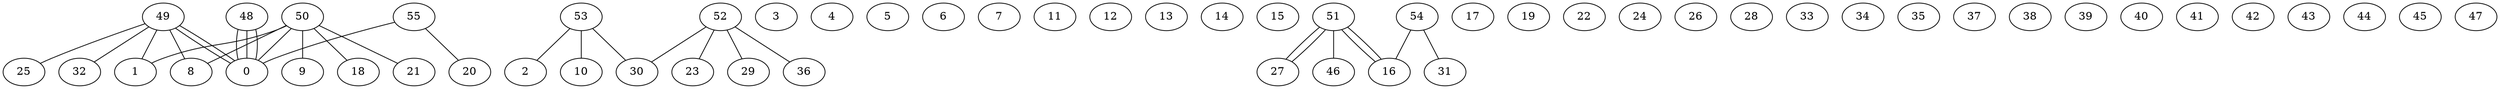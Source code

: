 graph G {
0;
1;
2;
3;
4;
5;
6;
7;
8;
9;
10;
11;
12;
13;
14;
15;
16;
17;
18;
19;
20;
21;
22;
23;
24;
25;
26;
27;
28;
29;
30;
31;
32;
33;
34;
35;
36;
37;
38;
39;
40;
41;
42;
43;
44;
45;
46;
47;
48;
49;
50;
51;
52;
53;
54;
55;
55--0 ;
55--20 ;
54--16 ;
54--31 ;
53--10 ;
53--30 ;
53--2 ;
52--30 ;
52--23 ;
52--29 ;
52--36 ;
51--46 ;
51--27 ;
51--27 ;
51--16 ;
51--16 ;
50--21 ;
50--9 ;
50--8 ;
50--1 ;
50--18 ;
50--0 ;
49--25 ;
49--32 ;
49--8 ;
49--1 ;
49--0 ;
49--0 ;
48--0 ;
48--0 ;
48--0 ;
}
